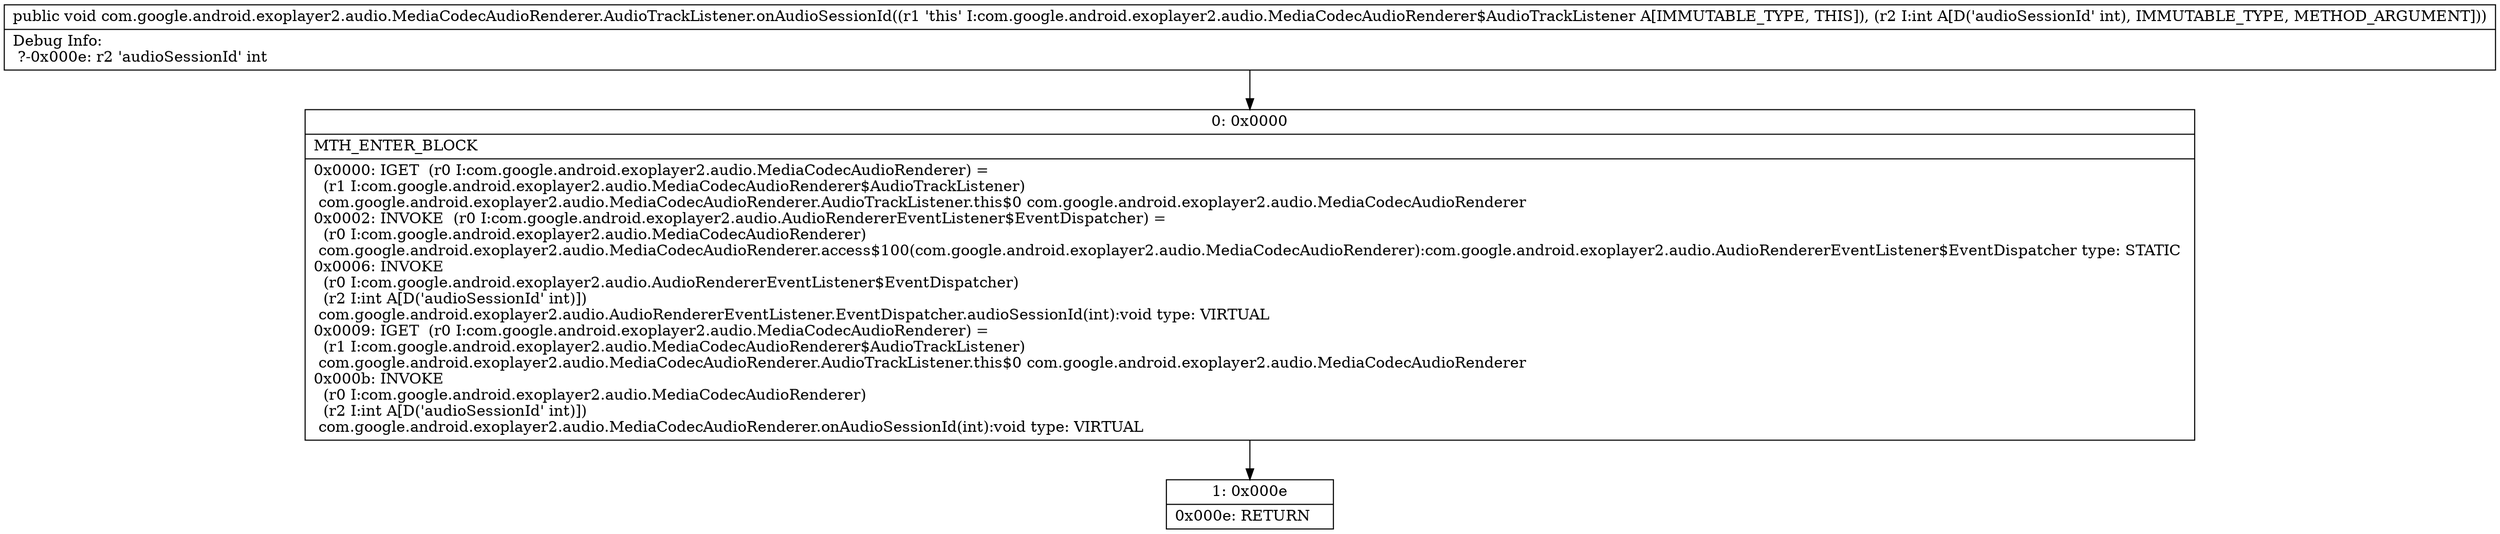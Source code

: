 digraph "CFG forcom.google.android.exoplayer2.audio.MediaCodecAudioRenderer.AudioTrackListener.onAudioSessionId(I)V" {
Node_0 [shape=record,label="{0\:\ 0x0000|MTH_ENTER_BLOCK\l|0x0000: IGET  (r0 I:com.google.android.exoplayer2.audio.MediaCodecAudioRenderer) = \l  (r1 I:com.google.android.exoplayer2.audio.MediaCodecAudioRenderer$AudioTrackListener)\l com.google.android.exoplayer2.audio.MediaCodecAudioRenderer.AudioTrackListener.this$0 com.google.android.exoplayer2.audio.MediaCodecAudioRenderer \l0x0002: INVOKE  (r0 I:com.google.android.exoplayer2.audio.AudioRendererEventListener$EventDispatcher) = \l  (r0 I:com.google.android.exoplayer2.audio.MediaCodecAudioRenderer)\l com.google.android.exoplayer2.audio.MediaCodecAudioRenderer.access$100(com.google.android.exoplayer2.audio.MediaCodecAudioRenderer):com.google.android.exoplayer2.audio.AudioRendererEventListener$EventDispatcher type: STATIC \l0x0006: INVOKE  \l  (r0 I:com.google.android.exoplayer2.audio.AudioRendererEventListener$EventDispatcher)\l  (r2 I:int A[D('audioSessionId' int)])\l com.google.android.exoplayer2.audio.AudioRendererEventListener.EventDispatcher.audioSessionId(int):void type: VIRTUAL \l0x0009: IGET  (r0 I:com.google.android.exoplayer2.audio.MediaCodecAudioRenderer) = \l  (r1 I:com.google.android.exoplayer2.audio.MediaCodecAudioRenderer$AudioTrackListener)\l com.google.android.exoplayer2.audio.MediaCodecAudioRenderer.AudioTrackListener.this$0 com.google.android.exoplayer2.audio.MediaCodecAudioRenderer \l0x000b: INVOKE  \l  (r0 I:com.google.android.exoplayer2.audio.MediaCodecAudioRenderer)\l  (r2 I:int A[D('audioSessionId' int)])\l com.google.android.exoplayer2.audio.MediaCodecAudioRenderer.onAudioSessionId(int):void type: VIRTUAL \l}"];
Node_1 [shape=record,label="{1\:\ 0x000e|0x000e: RETURN   \l}"];
MethodNode[shape=record,label="{public void com.google.android.exoplayer2.audio.MediaCodecAudioRenderer.AudioTrackListener.onAudioSessionId((r1 'this' I:com.google.android.exoplayer2.audio.MediaCodecAudioRenderer$AudioTrackListener A[IMMUTABLE_TYPE, THIS]), (r2 I:int A[D('audioSessionId' int), IMMUTABLE_TYPE, METHOD_ARGUMENT]))  | Debug Info:\l  ?\-0x000e: r2 'audioSessionId' int\l}"];
MethodNode -> Node_0;
Node_0 -> Node_1;
}

